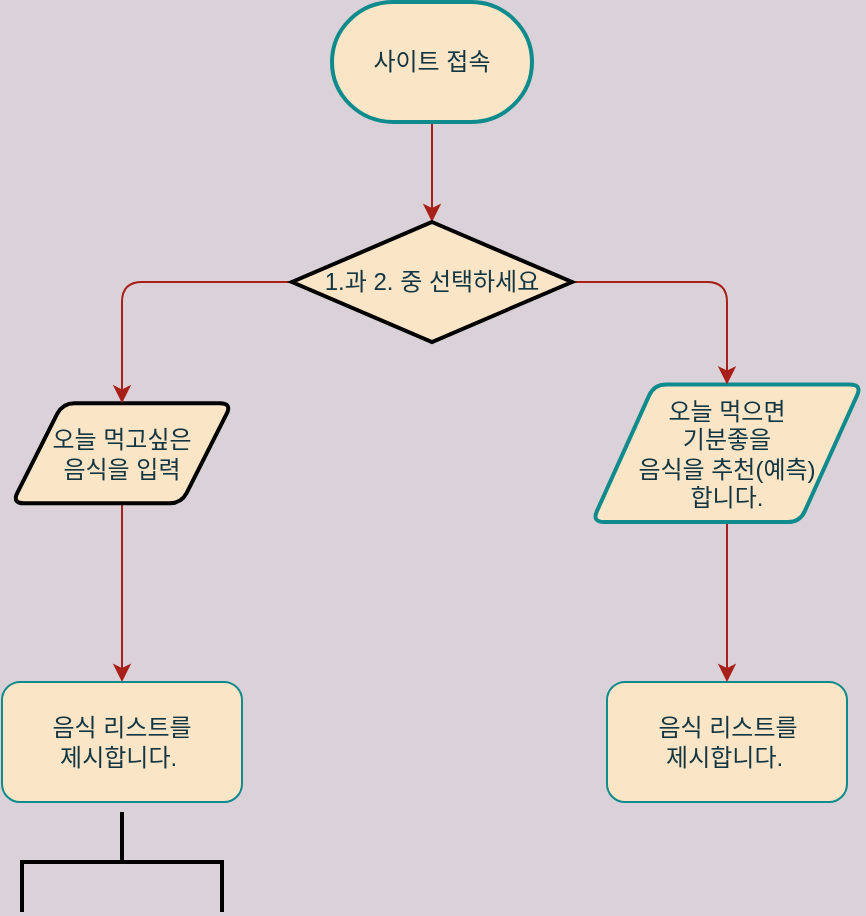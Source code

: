 <mxfile version="14.4.2" type="github">
  <diagram id="C5RBs43oDa-KdzZeNtuy" name="Page-1">
    <mxGraphModel dx="702" dy="1925" grid="1" gridSize="10" guides="1" tooltips="1" connect="1" arrows="1" fold="1" page="1" pageScale="1" pageWidth="827" pageHeight="1169" background="#DAD2D8" math="0" shadow="0">
      <root>
        <mxCell id="WIyWlLk6GJQsqaUBKTNV-0" />
        <mxCell id="WIyWlLk6GJQsqaUBKTNV-1" parent="WIyWlLk6GJQsqaUBKTNV-0" />
        <mxCell id="ZX0ICCoZ-Nn2GATWxBDO-3" value="&lt;span&gt;음식 리스트를&lt;/span&gt;&lt;br&gt;&lt;span&gt;제시합니다.&amp;nbsp;&lt;/span&gt;" style="rounded=1;whiteSpace=wrap;html=1;fillColor=#FAE5C7;strokeColor=#0F8B8D;fontColor=#143642;" vertex="1" parent="WIyWlLk6GJQsqaUBKTNV-1">
          <mxGeometry x="472.5" y="340" width="120" height="60" as="geometry" />
        </mxCell>
        <mxCell id="ZX0ICCoZ-Nn2GATWxBDO-7" value="" style="edgeStyle=orthogonalEdgeStyle;curved=0;rounded=1;sketch=0;orthogonalLoop=1;jettySize=auto;html=1;strokeColor=#A8201A;fillColor=#FAE5C7;fontColor=#143642;labelBackgroundColor=#DAD2D8;" edge="1" parent="WIyWlLk6GJQsqaUBKTNV-1" source="ZX0ICCoZ-Nn2GATWxBDO-5" target="ZX0ICCoZ-Nn2GATWxBDO-3">
          <mxGeometry relative="1" as="geometry" />
        </mxCell>
        <mxCell id="ZX0ICCoZ-Nn2GATWxBDO-5" value="&lt;span&gt;오늘 먹으면 &lt;br&gt;기분좋을 &lt;br&gt;음식을 추천(예측)&lt;br&gt;합니다.&lt;/span&gt;" style="shape=parallelogram;html=1;strokeWidth=2;perimeter=parallelogramPerimeter;whiteSpace=wrap;rounded=1;arcSize=12;size=0.23;sketch=0;fillColor=#FAE5C7;fontColor=#143642;strokeColor=#0F8B8D;" vertex="1" parent="WIyWlLk6GJQsqaUBKTNV-1">
          <mxGeometry x="465" y="191.25" width="135" height="68.75" as="geometry" />
        </mxCell>
        <mxCell id="ZX0ICCoZ-Nn2GATWxBDO-11" value="" style="edgeStyle=orthogonalEdgeStyle;curved=0;rounded=1;sketch=0;orthogonalLoop=1;jettySize=auto;html=1;strokeColor=#A8201A;fillColor=#FAE5C7;fontColor=#143642;" edge="1" parent="WIyWlLk6GJQsqaUBKTNV-1" source="ZX0ICCoZ-Nn2GATWxBDO-8" target="ZX0ICCoZ-Nn2GATWxBDO-10">
          <mxGeometry relative="1" as="geometry" />
        </mxCell>
        <mxCell id="ZX0ICCoZ-Nn2GATWxBDO-8" value="사이트 접속" style="strokeWidth=2;html=1;shape=mxgraph.flowchart.terminator;whiteSpace=wrap;rounded=0;sketch=0;fillColor=#FAE5C7;fontColor=#143642;strokeColor=#0F8B8D;" vertex="1" parent="WIyWlLk6GJQsqaUBKTNV-1">
          <mxGeometry x="335" width="100" height="60" as="geometry" />
        </mxCell>
        <mxCell id="ZX0ICCoZ-Nn2GATWxBDO-20" value="" style="edgeStyle=orthogonalEdgeStyle;curved=0;rounded=1;sketch=0;orthogonalLoop=1;jettySize=auto;html=1;strokeColor=#A8201A;fillColor=#FAE5C7;fontColor=#143642;" edge="1" parent="WIyWlLk6GJQsqaUBKTNV-1" source="ZX0ICCoZ-Nn2GATWxBDO-9" target="ZX0ICCoZ-Nn2GATWxBDO-19">
          <mxGeometry relative="1" as="geometry" />
        </mxCell>
        <mxCell id="ZX0ICCoZ-Nn2GATWxBDO-9" value="오늘 먹고싶은&lt;br&gt;음식을 입력" style="shape=parallelogram;html=1;strokeWidth=2;perimeter=parallelogramPerimeter;whiteSpace=wrap;rounded=1;arcSize=12;size=0.23;sketch=0;fillColor=#FAE5C7;fontColor=#143642;" vertex="1" parent="WIyWlLk6GJQsqaUBKTNV-1">
          <mxGeometry x="175" y="200.63" width="110" height="50" as="geometry" />
        </mxCell>
        <mxCell id="ZX0ICCoZ-Nn2GATWxBDO-14" style="edgeStyle=orthogonalEdgeStyle;curved=0;rounded=1;sketch=0;orthogonalLoop=1;jettySize=auto;html=1;exitX=0;exitY=0.5;exitDx=0;exitDy=0;exitPerimeter=0;strokeColor=#A8201A;fillColor=#FAE5C7;fontColor=#143642;" edge="1" parent="WIyWlLk6GJQsqaUBKTNV-1" source="ZX0ICCoZ-Nn2GATWxBDO-10" target="ZX0ICCoZ-Nn2GATWxBDO-9">
          <mxGeometry relative="1" as="geometry" />
        </mxCell>
        <mxCell id="ZX0ICCoZ-Nn2GATWxBDO-16" style="edgeStyle=orthogonalEdgeStyle;curved=0;rounded=1;sketch=0;orthogonalLoop=1;jettySize=auto;html=1;exitX=1;exitY=0.5;exitDx=0;exitDy=0;exitPerimeter=0;strokeColor=#A8201A;fillColor=#FAE5C7;fontColor=#143642;" edge="1" parent="WIyWlLk6GJQsqaUBKTNV-1" source="ZX0ICCoZ-Nn2GATWxBDO-10" target="ZX0ICCoZ-Nn2GATWxBDO-5">
          <mxGeometry relative="1" as="geometry" />
        </mxCell>
        <mxCell id="ZX0ICCoZ-Nn2GATWxBDO-10" value="1.과 2. 중 선택하세요" style="strokeWidth=2;html=1;shape=mxgraph.flowchart.decision;whiteSpace=wrap;rounded=0;sketch=0;fillColor=#FAE5C7;fontColor=#143642;" vertex="1" parent="WIyWlLk6GJQsqaUBKTNV-1">
          <mxGeometry x="315" y="110" width="140" height="60" as="geometry" />
        </mxCell>
        <mxCell id="ZX0ICCoZ-Nn2GATWxBDO-19" value="&lt;span&gt;음식 리스트를&lt;/span&gt;&lt;br&gt;&lt;span&gt;제시합니다.&amp;nbsp;&lt;/span&gt;" style="rounded=1;whiteSpace=wrap;html=1;fillColor=#FAE5C7;strokeColor=#0F8B8D;fontColor=#143642;" vertex="1" parent="WIyWlLk6GJQsqaUBKTNV-1">
          <mxGeometry x="170" y="340" width="120" height="60" as="geometry" />
        </mxCell>
        <mxCell id="ZX0ICCoZ-Nn2GATWxBDO-21" value="" style="strokeWidth=2;html=1;shape=mxgraph.flowchart.annotation_2;align=left;labelPosition=right;pointerEvents=1;rounded=0;sketch=0;fillColor=#FAE5C7;fontColor=#143642;rotation=90;" vertex="1" parent="WIyWlLk6GJQsqaUBKTNV-1">
          <mxGeometry x="205" y="380" width="50" height="100" as="geometry" />
        </mxCell>
      </root>
    </mxGraphModel>
  </diagram>
</mxfile>
